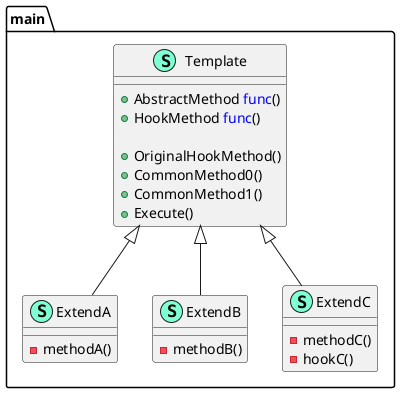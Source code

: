 @startuml
namespace main {
    class ExtendA << (S,Aquamarine) >> {
        - methodA() 

    }
    class ExtendB << (S,Aquamarine) >> {
        - methodB() 

    }
    class ExtendC << (S,Aquamarine) >> {
        - methodC() 
        - hookC() 

    }
    class Template << (S,Aquamarine) >> {
        + AbstractMethod <font color=blue>func</font>() 
        + HookMethod <font color=blue>func</font>() 

        + OriginalHookMethod() 
        + CommonMethod0() 
        + CommonMethod1() 
        + Execute() 

    }
}
"main.Template" <|-- "main.ExtendA"
"main.Template" <|-- "main.ExtendB"
"main.Template" <|-- "main.ExtendC"


@enduml
